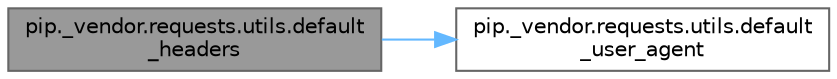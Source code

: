 digraph "pip._vendor.requests.utils.default_headers"
{
 // LATEX_PDF_SIZE
  bgcolor="transparent";
  edge [fontname=Helvetica,fontsize=10,labelfontname=Helvetica,labelfontsize=10];
  node [fontname=Helvetica,fontsize=10,shape=box,height=0.2,width=0.4];
  rankdir="LR";
  Node1 [id="Node000001",label="pip._vendor.requests.utils.default\l_headers",height=0.2,width=0.4,color="gray40", fillcolor="grey60", style="filled", fontcolor="black",tooltip=" "];
  Node1 -> Node2 [id="edge1_Node000001_Node000002",color="steelblue1",style="solid",tooltip=" "];
  Node2 [id="Node000002",label="pip._vendor.requests.utils.default\l_user_agent",height=0.2,width=0.4,color="grey40", fillcolor="white", style="filled",URL="$namespacepip_1_1__vendor_1_1requests_1_1utils.html#ad6502d82070b39a2413ddf6d81b05af5",tooltip=" "];
}
